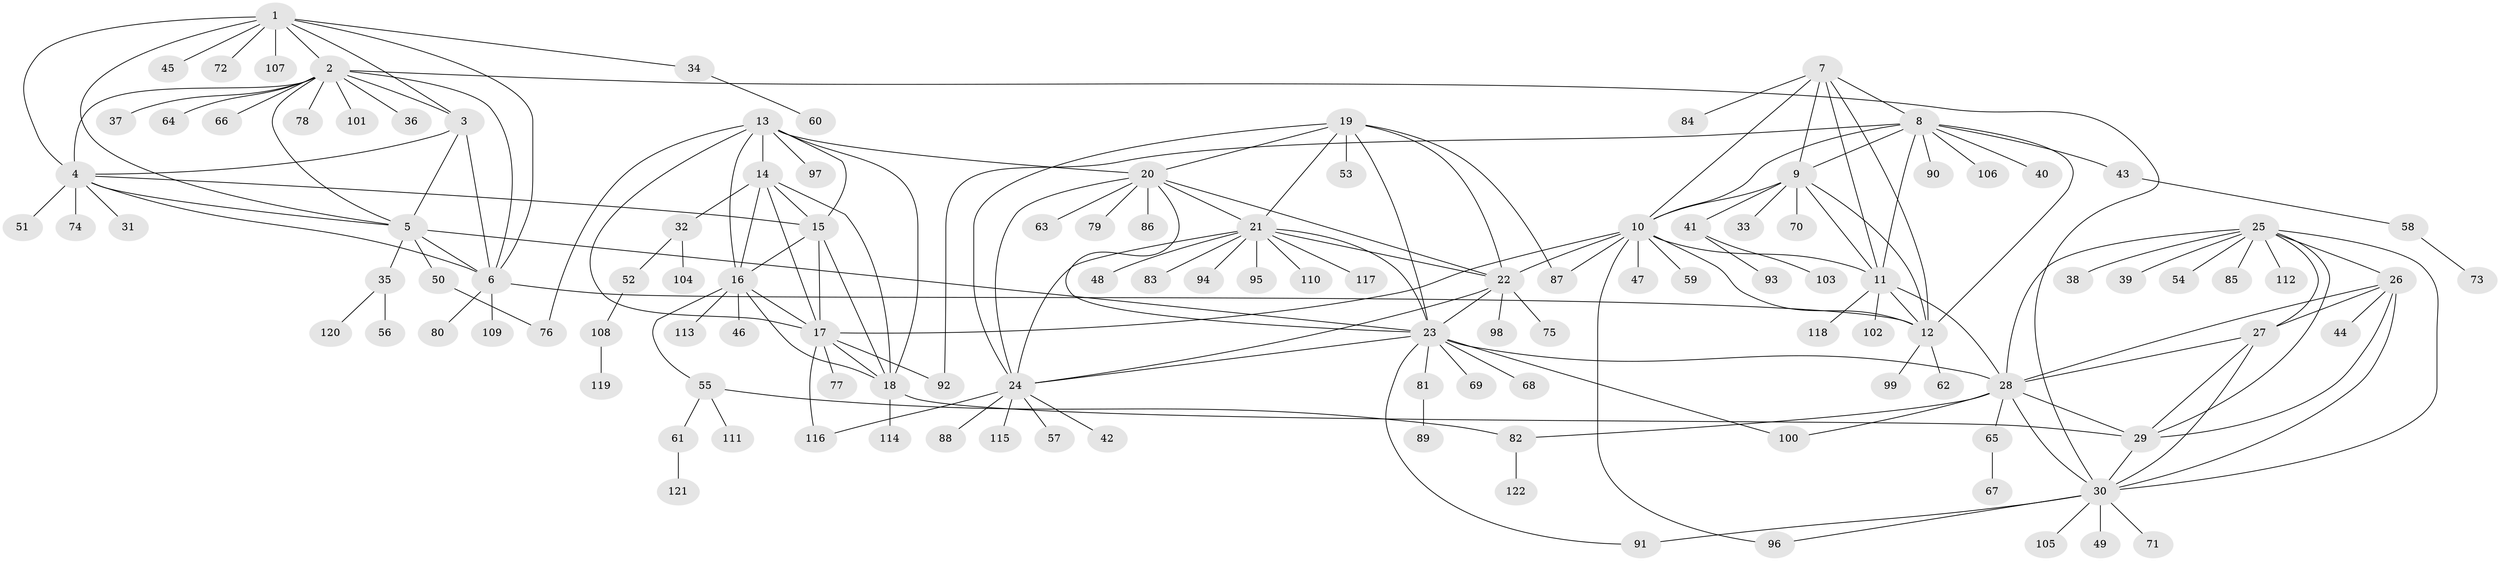 // Generated by graph-tools (version 1.1) at 2025/37/03/09/25 02:37:25]
// undirected, 122 vertices, 185 edges
graph export_dot {
graph [start="1"]
  node [color=gray90,style=filled];
  1;
  2;
  3;
  4;
  5;
  6;
  7;
  8;
  9;
  10;
  11;
  12;
  13;
  14;
  15;
  16;
  17;
  18;
  19;
  20;
  21;
  22;
  23;
  24;
  25;
  26;
  27;
  28;
  29;
  30;
  31;
  32;
  33;
  34;
  35;
  36;
  37;
  38;
  39;
  40;
  41;
  42;
  43;
  44;
  45;
  46;
  47;
  48;
  49;
  50;
  51;
  52;
  53;
  54;
  55;
  56;
  57;
  58;
  59;
  60;
  61;
  62;
  63;
  64;
  65;
  66;
  67;
  68;
  69;
  70;
  71;
  72;
  73;
  74;
  75;
  76;
  77;
  78;
  79;
  80;
  81;
  82;
  83;
  84;
  85;
  86;
  87;
  88;
  89;
  90;
  91;
  92;
  93;
  94;
  95;
  96;
  97;
  98;
  99;
  100;
  101;
  102;
  103;
  104;
  105;
  106;
  107;
  108;
  109;
  110;
  111;
  112;
  113;
  114;
  115;
  116;
  117;
  118;
  119;
  120;
  121;
  122;
  1 -- 2;
  1 -- 3;
  1 -- 4;
  1 -- 5;
  1 -- 6;
  1 -- 34;
  1 -- 45;
  1 -- 72;
  1 -- 107;
  2 -- 3;
  2 -- 4;
  2 -- 5;
  2 -- 6;
  2 -- 30;
  2 -- 36;
  2 -- 37;
  2 -- 64;
  2 -- 66;
  2 -- 78;
  2 -- 101;
  3 -- 4;
  3 -- 5;
  3 -- 6;
  4 -- 5;
  4 -- 6;
  4 -- 15;
  4 -- 31;
  4 -- 51;
  4 -- 74;
  5 -- 6;
  5 -- 23;
  5 -- 35;
  5 -- 50;
  6 -- 12;
  6 -- 80;
  6 -- 109;
  7 -- 8;
  7 -- 9;
  7 -- 10;
  7 -- 11;
  7 -- 12;
  7 -- 84;
  8 -- 9;
  8 -- 10;
  8 -- 11;
  8 -- 12;
  8 -- 40;
  8 -- 43;
  8 -- 90;
  8 -- 92;
  8 -- 106;
  9 -- 10;
  9 -- 11;
  9 -- 12;
  9 -- 33;
  9 -- 41;
  9 -- 70;
  10 -- 11;
  10 -- 12;
  10 -- 17;
  10 -- 22;
  10 -- 47;
  10 -- 59;
  10 -- 87;
  10 -- 96;
  11 -- 12;
  11 -- 28;
  11 -- 102;
  11 -- 118;
  12 -- 62;
  12 -- 99;
  13 -- 14;
  13 -- 15;
  13 -- 16;
  13 -- 17;
  13 -- 18;
  13 -- 20;
  13 -- 76;
  13 -- 97;
  14 -- 15;
  14 -- 16;
  14 -- 17;
  14 -- 18;
  14 -- 32;
  15 -- 16;
  15 -- 17;
  15 -- 18;
  16 -- 17;
  16 -- 18;
  16 -- 46;
  16 -- 55;
  16 -- 113;
  17 -- 18;
  17 -- 77;
  17 -- 92;
  17 -- 116;
  18 -- 29;
  18 -- 114;
  19 -- 20;
  19 -- 21;
  19 -- 22;
  19 -- 23;
  19 -- 24;
  19 -- 53;
  19 -- 87;
  20 -- 21;
  20 -- 22;
  20 -- 23;
  20 -- 24;
  20 -- 63;
  20 -- 79;
  20 -- 86;
  21 -- 22;
  21 -- 23;
  21 -- 24;
  21 -- 48;
  21 -- 83;
  21 -- 94;
  21 -- 95;
  21 -- 110;
  21 -- 117;
  22 -- 23;
  22 -- 24;
  22 -- 75;
  22 -- 98;
  23 -- 24;
  23 -- 28;
  23 -- 68;
  23 -- 69;
  23 -- 81;
  23 -- 91;
  23 -- 100;
  24 -- 42;
  24 -- 57;
  24 -- 88;
  24 -- 115;
  24 -- 116;
  25 -- 26;
  25 -- 27;
  25 -- 28;
  25 -- 29;
  25 -- 30;
  25 -- 38;
  25 -- 39;
  25 -- 54;
  25 -- 85;
  25 -- 112;
  26 -- 27;
  26 -- 28;
  26 -- 29;
  26 -- 30;
  26 -- 44;
  27 -- 28;
  27 -- 29;
  27 -- 30;
  28 -- 29;
  28 -- 30;
  28 -- 65;
  28 -- 82;
  28 -- 100;
  29 -- 30;
  30 -- 49;
  30 -- 71;
  30 -- 91;
  30 -- 96;
  30 -- 105;
  32 -- 52;
  32 -- 104;
  34 -- 60;
  35 -- 56;
  35 -- 120;
  41 -- 93;
  41 -- 103;
  43 -- 58;
  50 -- 76;
  52 -- 108;
  55 -- 61;
  55 -- 82;
  55 -- 111;
  58 -- 73;
  61 -- 121;
  65 -- 67;
  81 -- 89;
  82 -- 122;
  108 -- 119;
}
